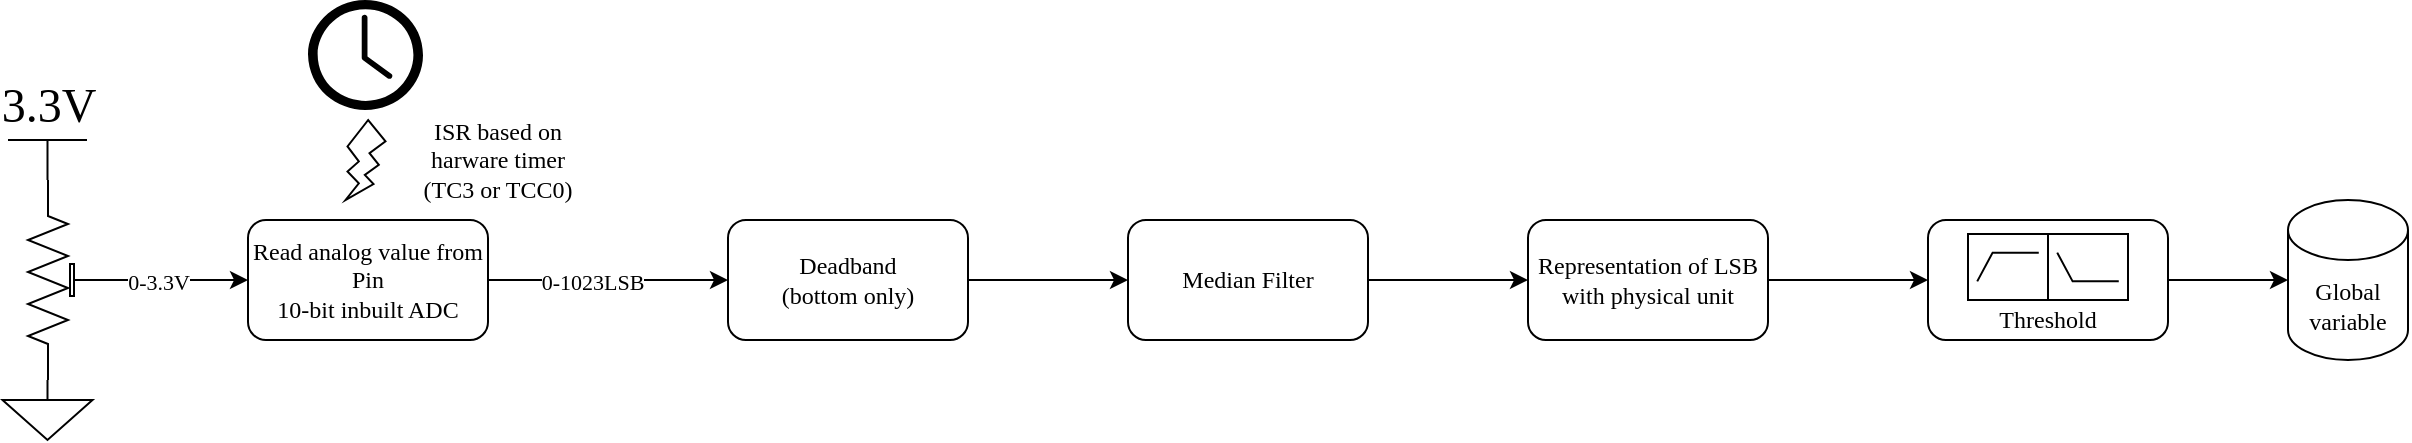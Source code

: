 <mxfile version="14.6.13" type="device"><diagram id="wA_qejAQQLWOKVj9Fs04" name="Page-1"><mxGraphModel dx="302" dy="257" grid="1" gridSize="10" guides="1" tooltips="1" connect="1" arrows="1" fold="1" page="1" pageScale="1" pageWidth="1169" pageHeight="827" math="0" shadow="0"><root><mxCell id="0"/><mxCell id="1" parent="0"/><mxCell id="WqoPvCyyBpByyP1whQzI-12" value="" style="edgeStyle=orthogonalEdgeStyle;rounded=0;orthogonalLoop=1;jettySize=auto;html=1;fontFamily=B612;fontSource=https%3A%2F%2Ffonts.googleapis.com%2Fcss%3Ffamily%3DB612;" parent="1" source="WqoPvCyyBpByyP1whQzI-1" target="WqoPvCyyBpByyP1whQzI-11" edge="1"><mxGeometry relative="1" as="geometry"/></mxCell><mxCell id="WqoPvCyyBpByyP1whQzI-13" value="0-1023LSB" style="edgeLabel;html=1;align=center;verticalAlign=middle;resizable=0;points=[];fontFamily=B612;" parent="WqoPvCyyBpByyP1whQzI-12" vertex="1" connectable="0"><mxGeometry x="-0.142" y="-1" relative="1" as="geometry"><mxPoint as="offset"/></mxGeometry></mxCell><mxCell id="WqoPvCyyBpByyP1whQzI-1" value="Read analog value from Pin&lt;br&gt;10-bit inbuilt ADC" style="rounded=1;whiteSpace=wrap;html=1;fontFamily=B612;fontSource=https%3A%2F%2Ffonts.googleapis.com%2Fcss%3Ffamily%3DB612;" parent="1" vertex="1"><mxGeometry x="200" y="240" width="120" height="60" as="geometry"/></mxCell><mxCell id="WqoPvCyyBpByyP1whQzI-3" style="edgeStyle=orthogonalEdgeStyle;rounded=0;orthogonalLoop=1;jettySize=auto;html=1;entryX=0;entryY=0.5;entryDx=0;entryDy=0;fontFamily=B612;fontSource=https%3A%2F%2Ffonts.googleapis.com%2Fcss%3Ffamily%3DB612;" parent="1" source="WqoPvCyyBpByyP1whQzI-2" target="WqoPvCyyBpByyP1whQzI-1" edge="1"><mxGeometry relative="1" as="geometry"/></mxCell><mxCell id="WqoPvCyyBpByyP1whQzI-4" value="0-3.3V" style="edgeLabel;html=1;align=center;verticalAlign=middle;resizable=0;points=[];fontFamily=B612;fontSource=https%3A%2F%2Ffonts.googleapis.com%2Fcss%3Ffamily%3DB612;" parent="WqoPvCyyBpByyP1whQzI-3" vertex="1" connectable="0"><mxGeometry x="-0.286" y="-1" relative="1" as="geometry"><mxPoint as="offset"/></mxGeometry></mxCell><mxCell id="WqoPvCyyBpByyP1whQzI-2" value="" style="pointerEvents=1;verticalLabelPosition=bottom;shadow=0;dashed=0;align=center;html=1;verticalAlign=top;shape=mxgraph.electrical.resistors.trimmer_pot_2;rotation=-90;fontFamily=B612;fontSource=https%3A%2F%2Ffonts.googleapis.com%2Fcss%3Ffamily%3DB612;" parent="1" vertex="1"><mxGeometry x="60" y="250" width="100" height="40" as="geometry"/></mxCell><mxCell id="WqoPvCyyBpByyP1whQzI-5" value="" style="pointerEvents=1;verticalLabelPosition=bottom;shadow=0;dashed=0;align=center;html=1;verticalAlign=top;shape=mxgraph.electrical.signal_sources.signal_ground;fontFamily=B612;fontSource=https%3A%2F%2Ffonts.googleapis.com%2Fcss%3Ffamily%3DB612;" parent="1" vertex="1"><mxGeometry x="77.25" y="320" width="45" height="30" as="geometry"/></mxCell><mxCell id="WqoPvCyyBpByyP1whQzI-6" value="3.3V" style="verticalLabelPosition=top;verticalAlign=bottom;shape=mxgraph.electrical.signal_sources.vdd;shadow=0;dashed=0;align=center;strokeWidth=1;fontSize=24;html=1;flipV=1;fontFamily=B612;fontSource=https%3A%2F%2Ffonts.googleapis.com%2Fcss%3Ffamily%3DB612;" parent="1" vertex="1"><mxGeometry x="80" y="200" width="39.5" height="20" as="geometry"/></mxCell><mxCell id="WqoPvCyyBpByyP1whQzI-8" value="" style="pointerEvents=1;shadow=0;dashed=0;html=1;strokeColor=none;labelPosition=center;verticalLabelPosition=bottom;verticalAlign=top;outlineConnect=0;align=center;shape=mxgraph.office.concepts.clock;fillColor=#000000;fontFamily=B612;fontSource=https%3A%2F%2Ffonts.googleapis.com%2Fcss%3Ffamily%3DB612;" parent="1" vertex="1"><mxGeometry x="230" y="130" width="57.5" height="55" as="geometry"/></mxCell><mxCell id="WqoPvCyyBpByyP1whQzI-9" value="" style="verticalLabelPosition=bottom;verticalAlign=top;html=1;shape=mxgraph.basic.flash;fontFamily=B612;fontSource=https%3A%2F%2Ffonts.googleapis.com%2Fcss%3Ffamily%3DB612;" parent="1" vertex="1"><mxGeometry x="248.75" y="190" width="20" height="40" as="geometry"/></mxCell><mxCell id="WqoPvCyyBpByyP1whQzI-10" value="ISR based on harware timer (TC3 or TCC0)" style="text;html=1;strokeColor=none;fillColor=none;align=center;verticalAlign=middle;whiteSpace=wrap;rounded=0;fontFamily=B612;fontSource=https%3A%2F%2Ffonts.googleapis.com%2Fcss%3Ffamily%3DB612;" parent="1" vertex="1"><mxGeometry x="280" y="190" width="90" height="40" as="geometry"/></mxCell><mxCell id="WqoPvCyyBpByyP1whQzI-17" value="" style="edgeStyle=orthogonalEdgeStyle;rounded=0;orthogonalLoop=1;jettySize=auto;html=1;fontFamily=B612;fontSource=https%3A%2F%2Ffonts.googleapis.com%2Fcss%3Ffamily%3DB612;" parent="1" source="WqoPvCyyBpByyP1whQzI-11" target="WqoPvCyyBpByyP1whQzI-16" edge="1"><mxGeometry relative="1" as="geometry"/></mxCell><mxCell id="WqoPvCyyBpByyP1whQzI-11" value="Deadband &lt;br&gt;(bottom only)" style="rounded=1;whiteSpace=wrap;html=1;fontFamily=B612;fontSource=https%3A%2F%2Ffonts.googleapis.com%2Fcss%3Ffamily%3DB612;" parent="1" vertex="1"><mxGeometry x="440" y="240" width="120" height="60" as="geometry"/></mxCell><mxCell id="WqoPvCyyBpByyP1whQzI-19" value="" style="edgeStyle=orthogonalEdgeStyle;rounded=0;orthogonalLoop=1;jettySize=auto;html=1;fontFamily=B612;fontSource=https%3A%2F%2Ffonts.googleapis.com%2Fcss%3Ffamily%3DB612;" parent="1" source="WqoPvCyyBpByyP1whQzI-16" target="WqoPvCyyBpByyP1whQzI-18" edge="1"><mxGeometry relative="1" as="geometry"/></mxCell><mxCell id="WqoPvCyyBpByyP1whQzI-16" value="Median Filter" style="rounded=1;whiteSpace=wrap;html=1;fontFamily=B612;fontSource=https%3A%2F%2Ffonts.googleapis.com%2Fcss%3Ffamily%3DB612;" parent="1" vertex="1"><mxGeometry x="640" y="240" width="120" height="60" as="geometry"/></mxCell><mxCell id="WqoPvCyyBpByyP1whQzI-27" value="" style="edgeStyle=orthogonalEdgeStyle;rounded=0;orthogonalLoop=1;jettySize=auto;html=1;fontFamily=B612;fontSource=https%3A%2F%2Ffonts.googleapis.com%2Fcss%3Ffamily%3DB612;" parent="1" source="WqoPvCyyBpByyP1whQzI-18" target="WqoPvCyyBpByyP1whQzI-26" edge="1"><mxGeometry relative="1" as="geometry"/></mxCell><mxCell id="WqoPvCyyBpByyP1whQzI-18" value="Representation of LSB with physical unit" style="whiteSpace=wrap;html=1;rounded=1;fontFamily=B612;fontSource=https%3A%2F%2Ffonts.googleapis.com%2Fcss%3Ffamily%3DB612;" parent="1" vertex="1"><mxGeometry x="840" y="240" width="120" height="60" as="geometry"/></mxCell><mxCell id="WqoPvCyyBpByyP1whQzI-20" value="Global variable" style="shape=cylinder3;whiteSpace=wrap;html=1;boundedLbl=1;backgroundOutline=1;size=15;fontFamily=B612;fontSource=https%3A%2F%2Ffonts.googleapis.com%2Fcss%3Ffamily%3DB612;" parent="1" vertex="1"><mxGeometry x="1220" y="230" width="60" height="80" as="geometry"/></mxCell><mxCell id="WqoPvCyyBpByyP1whQzI-22" value="" style="verticalLabelPosition=bottom;shadow=0;dashed=0;align=center;html=1;verticalAlign=top;shape=mxgraph.electrical.logic_gates.highpass_filter;fontFamily=B612;fontSource=https%3A%2F%2Ffonts.googleapis.com%2Fcss%3Ffamily%3DB612;" parent="1" vertex="1"><mxGeometry x="1060" y="247" width="40" height="33" as="geometry"/></mxCell><mxCell id="WqoPvCyyBpByyP1whQzI-24" value="" style="verticalLabelPosition=bottom;shadow=0;dashed=0;align=center;html=1;verticalAlign=top;shape=mxgraph.electrical.logic_gates.highpass_filter;fontFamily=B612;fontSource=https%3A%2F%2Ffonts.googleapis.com%2Fcss%3Ffamily%3DB612;flipV=1;" parent="1" vertex="1"><mxGeometry x="1100" y="247" width="40" height="33" as="geometry"/></mxCell><mxCell id="WqoPvCyyBpByyP1whQzI-25" value="Threshold" style="text;html=1;strokeColor=none;fillColor=none;align=center;verticalAlign=middle;whiteSpace=wrap;rounded=0;fontFamily=B612;fontSource=https%3A%2F%2Ffonts.googleapis.com%2Fcss%3Ffamily%3DB612;" parent="1" vertex="1"><mxGeometry x="1065" y="280" width="70" height="20" as="geometry"/></mxCell><mxCell id="WqoPvCyyBpByyP1whQzI-28" value="" style="edgeStyle=orthogonalEdgeStyle;rounded=0;orthogonalLoop=1;jettySize=auto;html=1;fontFamily=B612;fontSource=https%3A%2F%2Ffonts.googleapis.com%2Fcss%3Ffamily%3DB612;" parent="1" source="WqoPvCyyBpByyP1whQzI-26" target="WqoPvCyyBpByyP1whQzI-20" edge="1"><mxGeometry relative="1" as="geometry"/></mxCell><mxCell id="WqoPvCyyBpByyP1whQzI-26" value="" style="rounded=1;whiteSpace=wrap;html=1;fontFamily=B612;fontSource=https%3A%2F%2Ffonts.googleapis.com%2Fcss%3Ffamily%3DB612;fillColor=none;" parent="1" vertex="1"><mxGeometry x="1040" y="240" width="120" height="60" as="geometry"/></mxCell></root></mxGraphModel></diagram></mxfile>